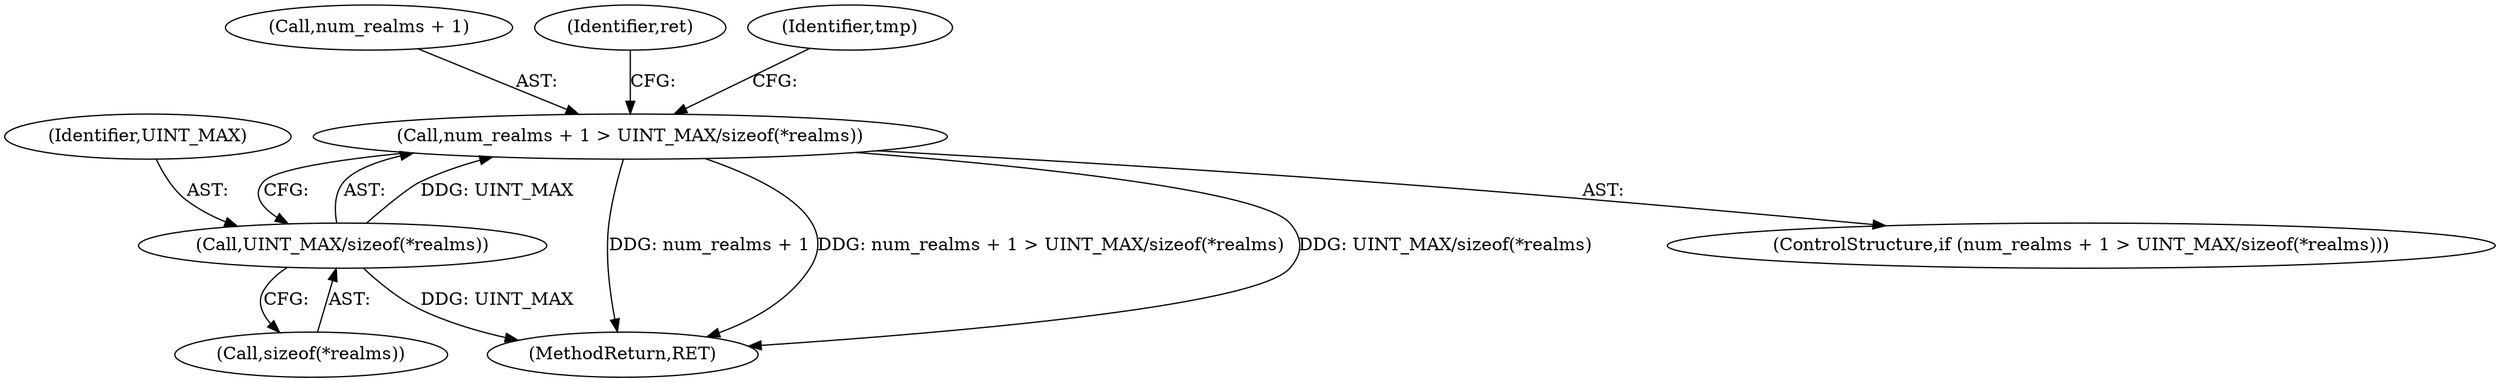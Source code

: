 digraph "0_heimdal_b1e699103f08d6a0ca46a122193c9da65f6cf837@API" {
"1000187" [label="(Call,num_realms + 1 > UINT_MAX/sizeof(*realms))"];
"1000191" [label="(Call,UINT_MAX/sizeof(*realms))"];
"1000191" [label="(Call,UINT_MAX/sizeof(*realms))"];
"1000188" [label="(Call,num_realms + 1)"];
"1000193" [label="(Call,sizeof(*realms))"];
"1000192" [label="(Identifier,UINT_MAX)"];
"1000187" [label="(Call,num_realms + 1 > UINT_MAX/sizeof(*realms))"];
"1000401" [label="(MethodReturn,RET)"];
"1000198" [label="(Identifier,ret)"];
"1000202" [label="(Identifier,tmp)"];
"1000186" [label="(ControlStructure,if (num_realms + 1 > UINT_MAX/sizeof(*realms)))"];
"1000187" -> "1000186"  [label="AST: "];
"1000187" -> "1000191"  [label="CFG: "];
"1000188" -> "1000187"  [label="AST: "];
"1000191" -> "1000187"  [label="AST: "];
"1000198" -> "1000187"  [label="CFG: "];
"1000202" -> "1000187"  [label="CFG: "];
"1000187" -> "1000401"  [label="DDG: num_realms + 1"];
"1000187" -> "1000401"  [label="DDG: num_realms + 1 > UINT_MAX/sizeof(*realms)"];
"1000187" -> "1000401"  [label="DDG: UINT_MAX/sizeof(*realms)"];
"1000191" -> "1000187"  [label="DDG: UINT_MAX"];
"1000191" -> "1000193"  [label="CFG: "];
"1000192" -> "1000191"  [label="AST: "];
"1000193" -> "1000191"  [label="AST: "];
"1000191" -> "1000401"  [label="DDG: UINT_MAX"];
}
